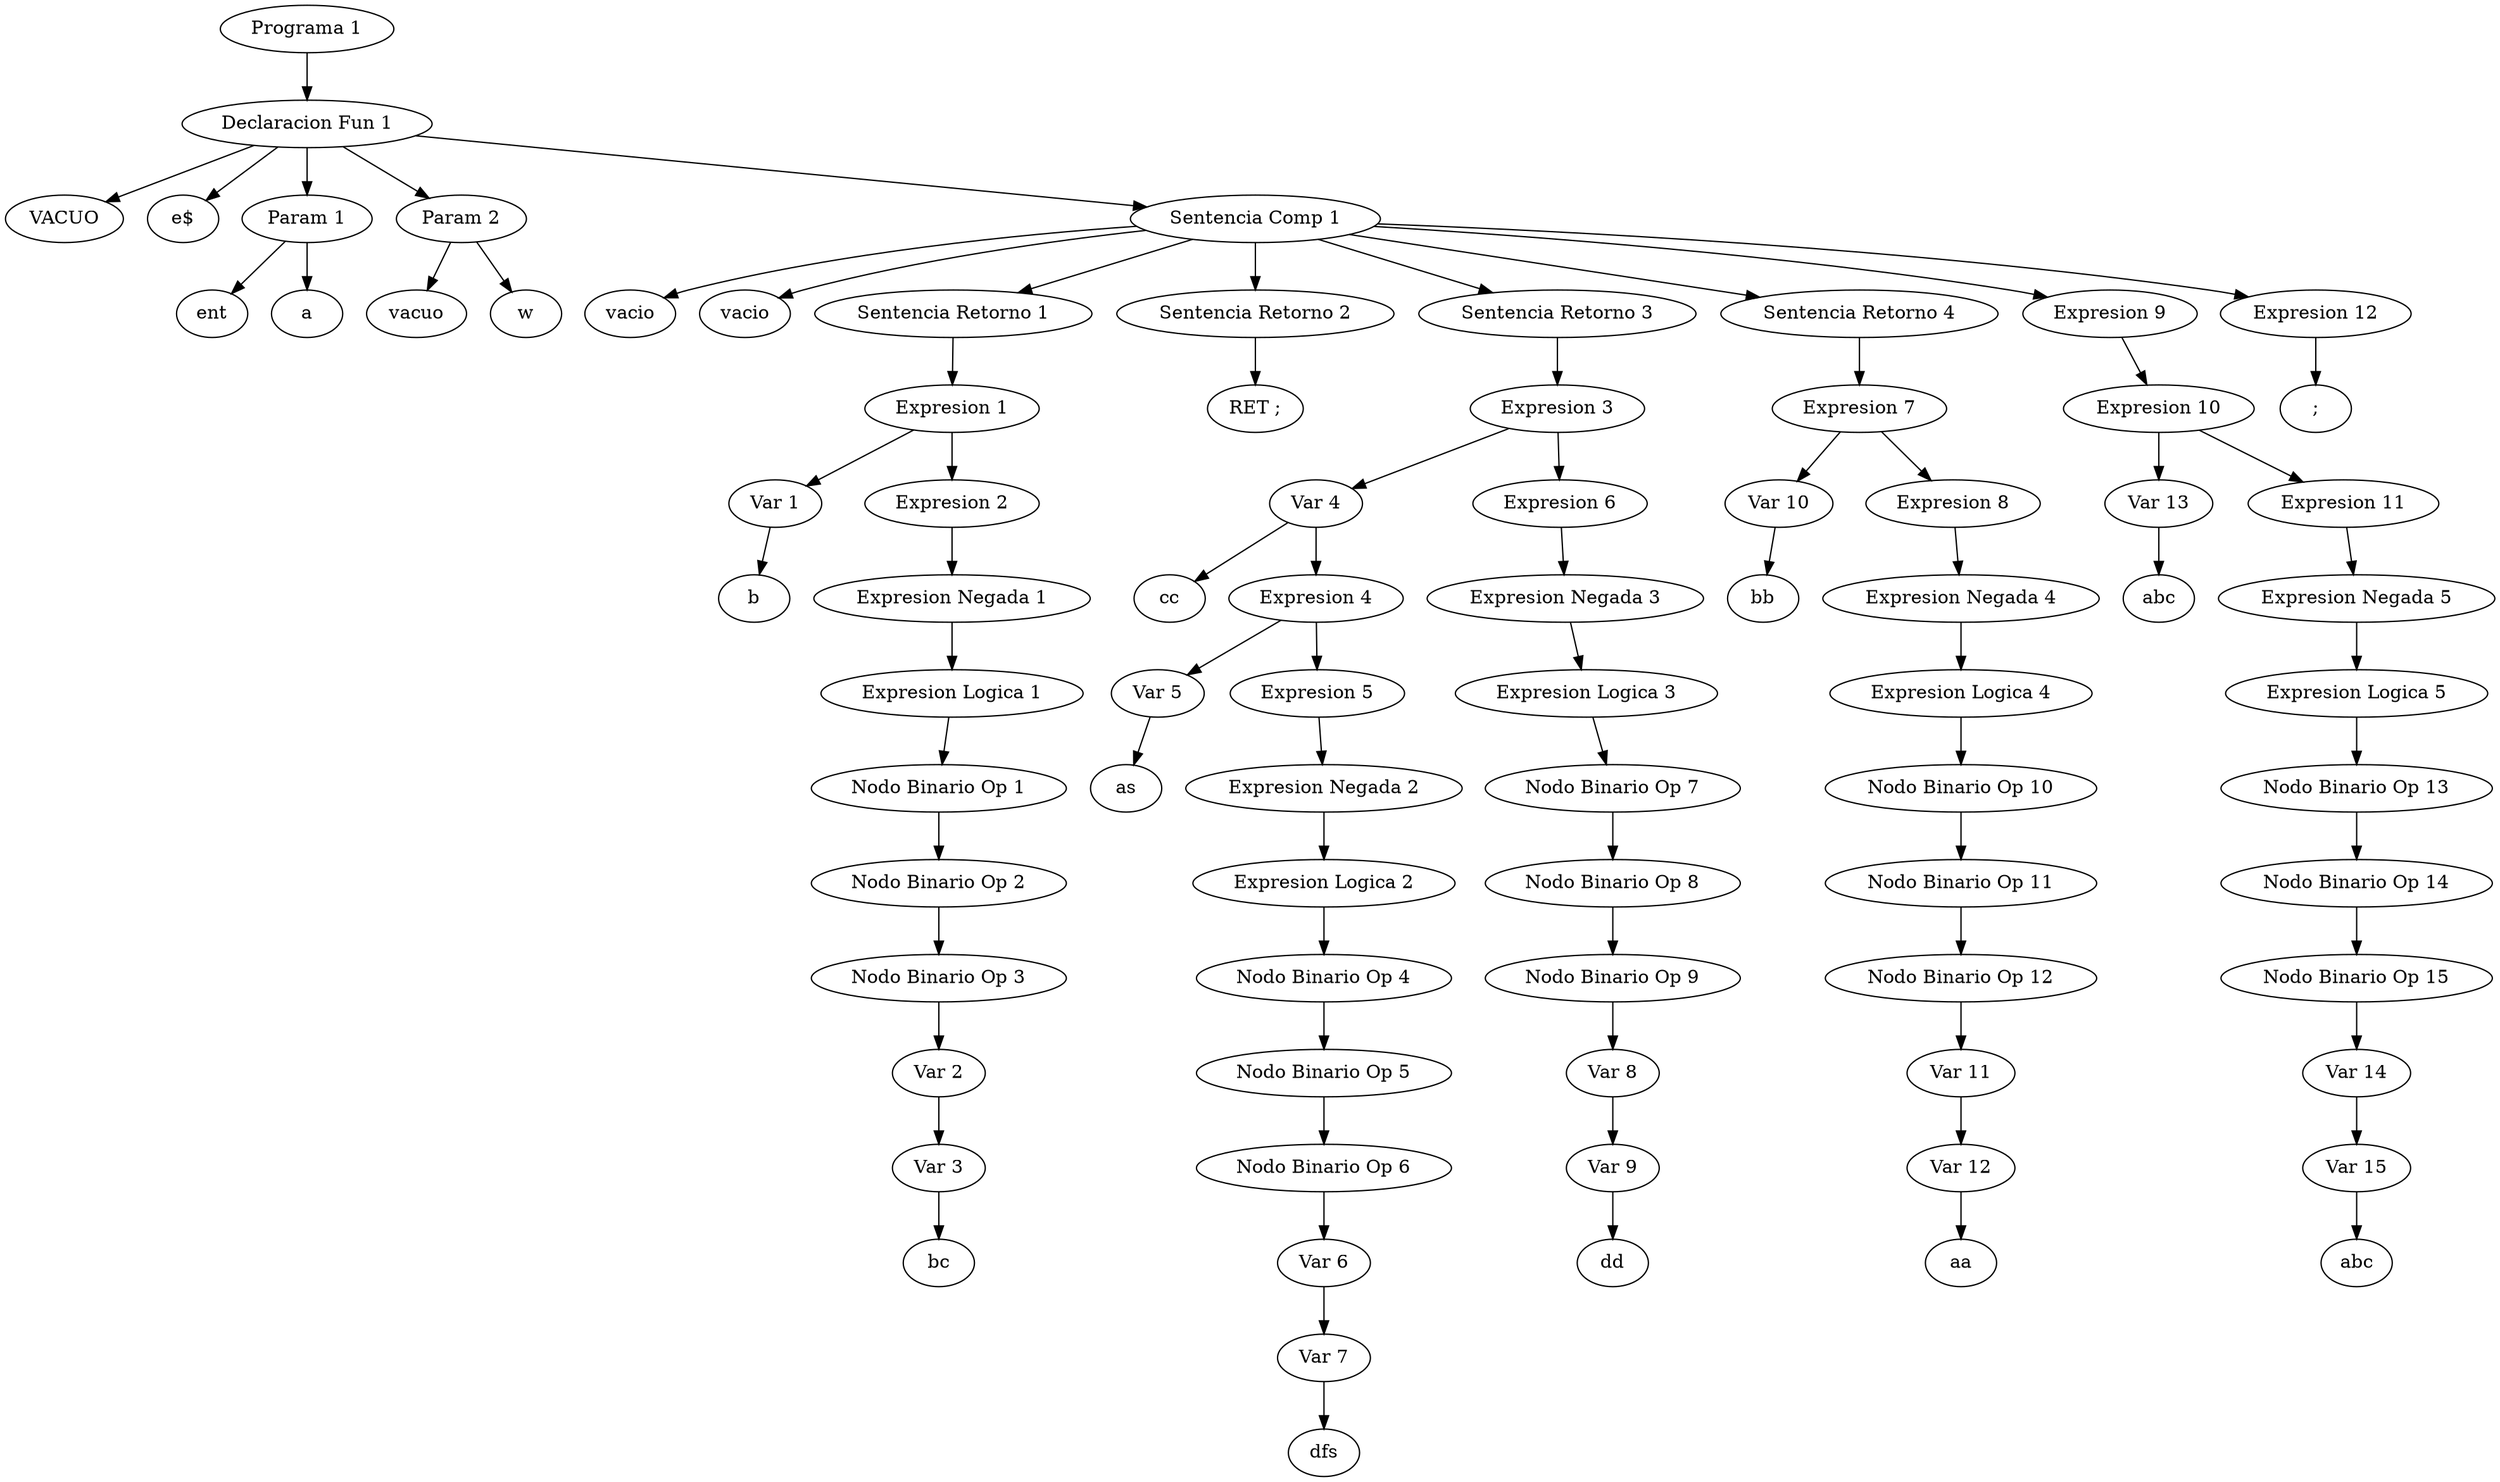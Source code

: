 digraph G {
	"Programa 1" -> "Declaracion Fun 1"
	1 [label="VACUO"]
	"Declaracion Fun 1" -> 1
	2 [label="e$"]
	"Declaracion Fun 1" -> 2
	"Declaracion Fun 1" -> "Param 1"
	3 [label="ent"]
	"Param 1" -> 3
	4 [label="a"]
	"Param 1" -> 4
	"Declaracion Fun 1" -> "Param 2"
	5 [label="vacuo"]
	"Param 2" -> 5
	6 [label="w"]
	"Param 2" -> 6
	"Declaracion Fun 1" -> "Sentencia Comp 1"
	7 [label="vacio"]
	"Sentencia Comp 1" -> 7
	8 [label="vacio"]
	"Sentencia Comp 1" -> 8
	"Sentencia Comp 1" -> "Sentencia Retorno 1"
	"Sentencia Retorno 1" -> "Expresion 1"
	"Expresion 1" -> "Var 1"
	9 [label="b"]
	"Var 1" -> 9
	"Expresion 1" -> "Expresion 2"
	"Expresion 2" -> "Expresion Negada 1"
	"Expresion Negada 1" -> "Expresion Logica 1"
	"Expresion Logica 1" -> "Nodo Binario Op 1"
	"Nodo Binario Op 1" -> "Nodo Binario Op 2"
	"Nodo Binario Op 2" -> "Nodo Binario Op 3"
	"Nodo Binario Op 3" -> "Var 2"
	"Var 2" -> "Var 3"
	10 [label="bc"]
	"Var 3" -> 10
	"Sentencia Comp 1" -> "Sentencia Retorno 2"
	11 [label="RET ;"]
	"Sentencia Retorno 2" -> 11
	"Sentencia Comp 1" -> "Sentencia Retorno 3"
	"Sentencia Retorno 3" -> "Expresion 3"
	"Expresion 3" -> "Var 4"
	12 [label="cc"]
	"Var 4" -> 12
	"Var 4" -> "Expresion 4"
	"Expresion 4" -> "Var 5"
	13 [label="as"]
	"Var 5" -> 13
	"Expresion 4" -> "Expresion 5"
	"Expresion 5" -> "Expresion Negada 2"
	"Expresion Negada 2" -> "Expresion Logica 2"
	"Expresion Logica 2" -> "Nodo Binario Op 4"
	"Nodo Binario Op 4" -> "Nodo Binario Op 5"
	"Nodo Binario Op 5" -> "Nodo Binario Op 6"
	"Nodo Binario Op 6" -> "Var 6"
	"Var 6" -> "Var 7"
	14 [label="dfs"]
	"Var 7" -> 14
	"Expresion 3" -> "Expresion 6"
	"Expresion 6" -> "Expresion Negada 3"
	"Expresion Negada 3" -> "Expresion Logica 3"
	"Expresion Logica 3" -> "Nodo Binario Op 7"
	"Nodo Binario Op 7" -> "Nodo Binario Op 8"
	"Nodo Binario Op 8" -> "Nodo Binario Op 9"
	"Nodo Binario Op 9" -> "Var 8"
	"Var 8" -> "Var 9"
	15 [label="dd"]
	"Var 9" -> 15
	"Sentencia Comp 1" -> "Sentencia Retorno 4"
	"Sentencia Retorno 4" -> "Expresion 7"
	"Expresion 7" -> "Var 10"
	16 [label="bb"]
	"Var 10" -> 16
	"Expresion 7" -> "Expresion 8"
	"Expresion 8" -> "Expresion Negada 4"
	"Expresion Negada 4" -> "Expresion Logica 4"
	"Expresion Logica 4" -> "Nodo Binario Op 10"
	"Nodo Binario Op 10" -> "Nodo Binario Op 11"
	"Nodo Binario Op 11" -> "Nodo Binario Op 12"
	"Nodo Binario Op 12" -> "Var 11"
	"Var 11" -> "Var 12"
	17 [label="aa"]
	"Var 12" -> 17
	"Sentencia Comp 1" -> "Expresion 9"
	"Expresion 9" -> "Expresion 10"
	"Expresion 10" -> "Var 13"
	18 [label="abc"]
	"Var 13" -> 18
	"Expresion 10" -> "Expresion 11"
	"Expresion 11" -> "Expresion Negada 5"
	"Expresion Negada 5" -> "Expresion Logica 5"
	"Expresion Logica 5" -> "Nodo Binario Op 13"
	"Nodo Binario Op 13" -> "Nodo Binario Op 14"
	"Nodo Binario Op 14" -> "Nodo Binario Op 15"
	"Nodo Binario Op 15" -> "Var 14"
	"Var 14" -> "Var 15"
	19 [label="abc"]
	"Var 15" -> 19
	"Sentencia Comp 1" -> "Expresion 12"
	20 [label=";"]
	"Expresion 12" -> 20
}